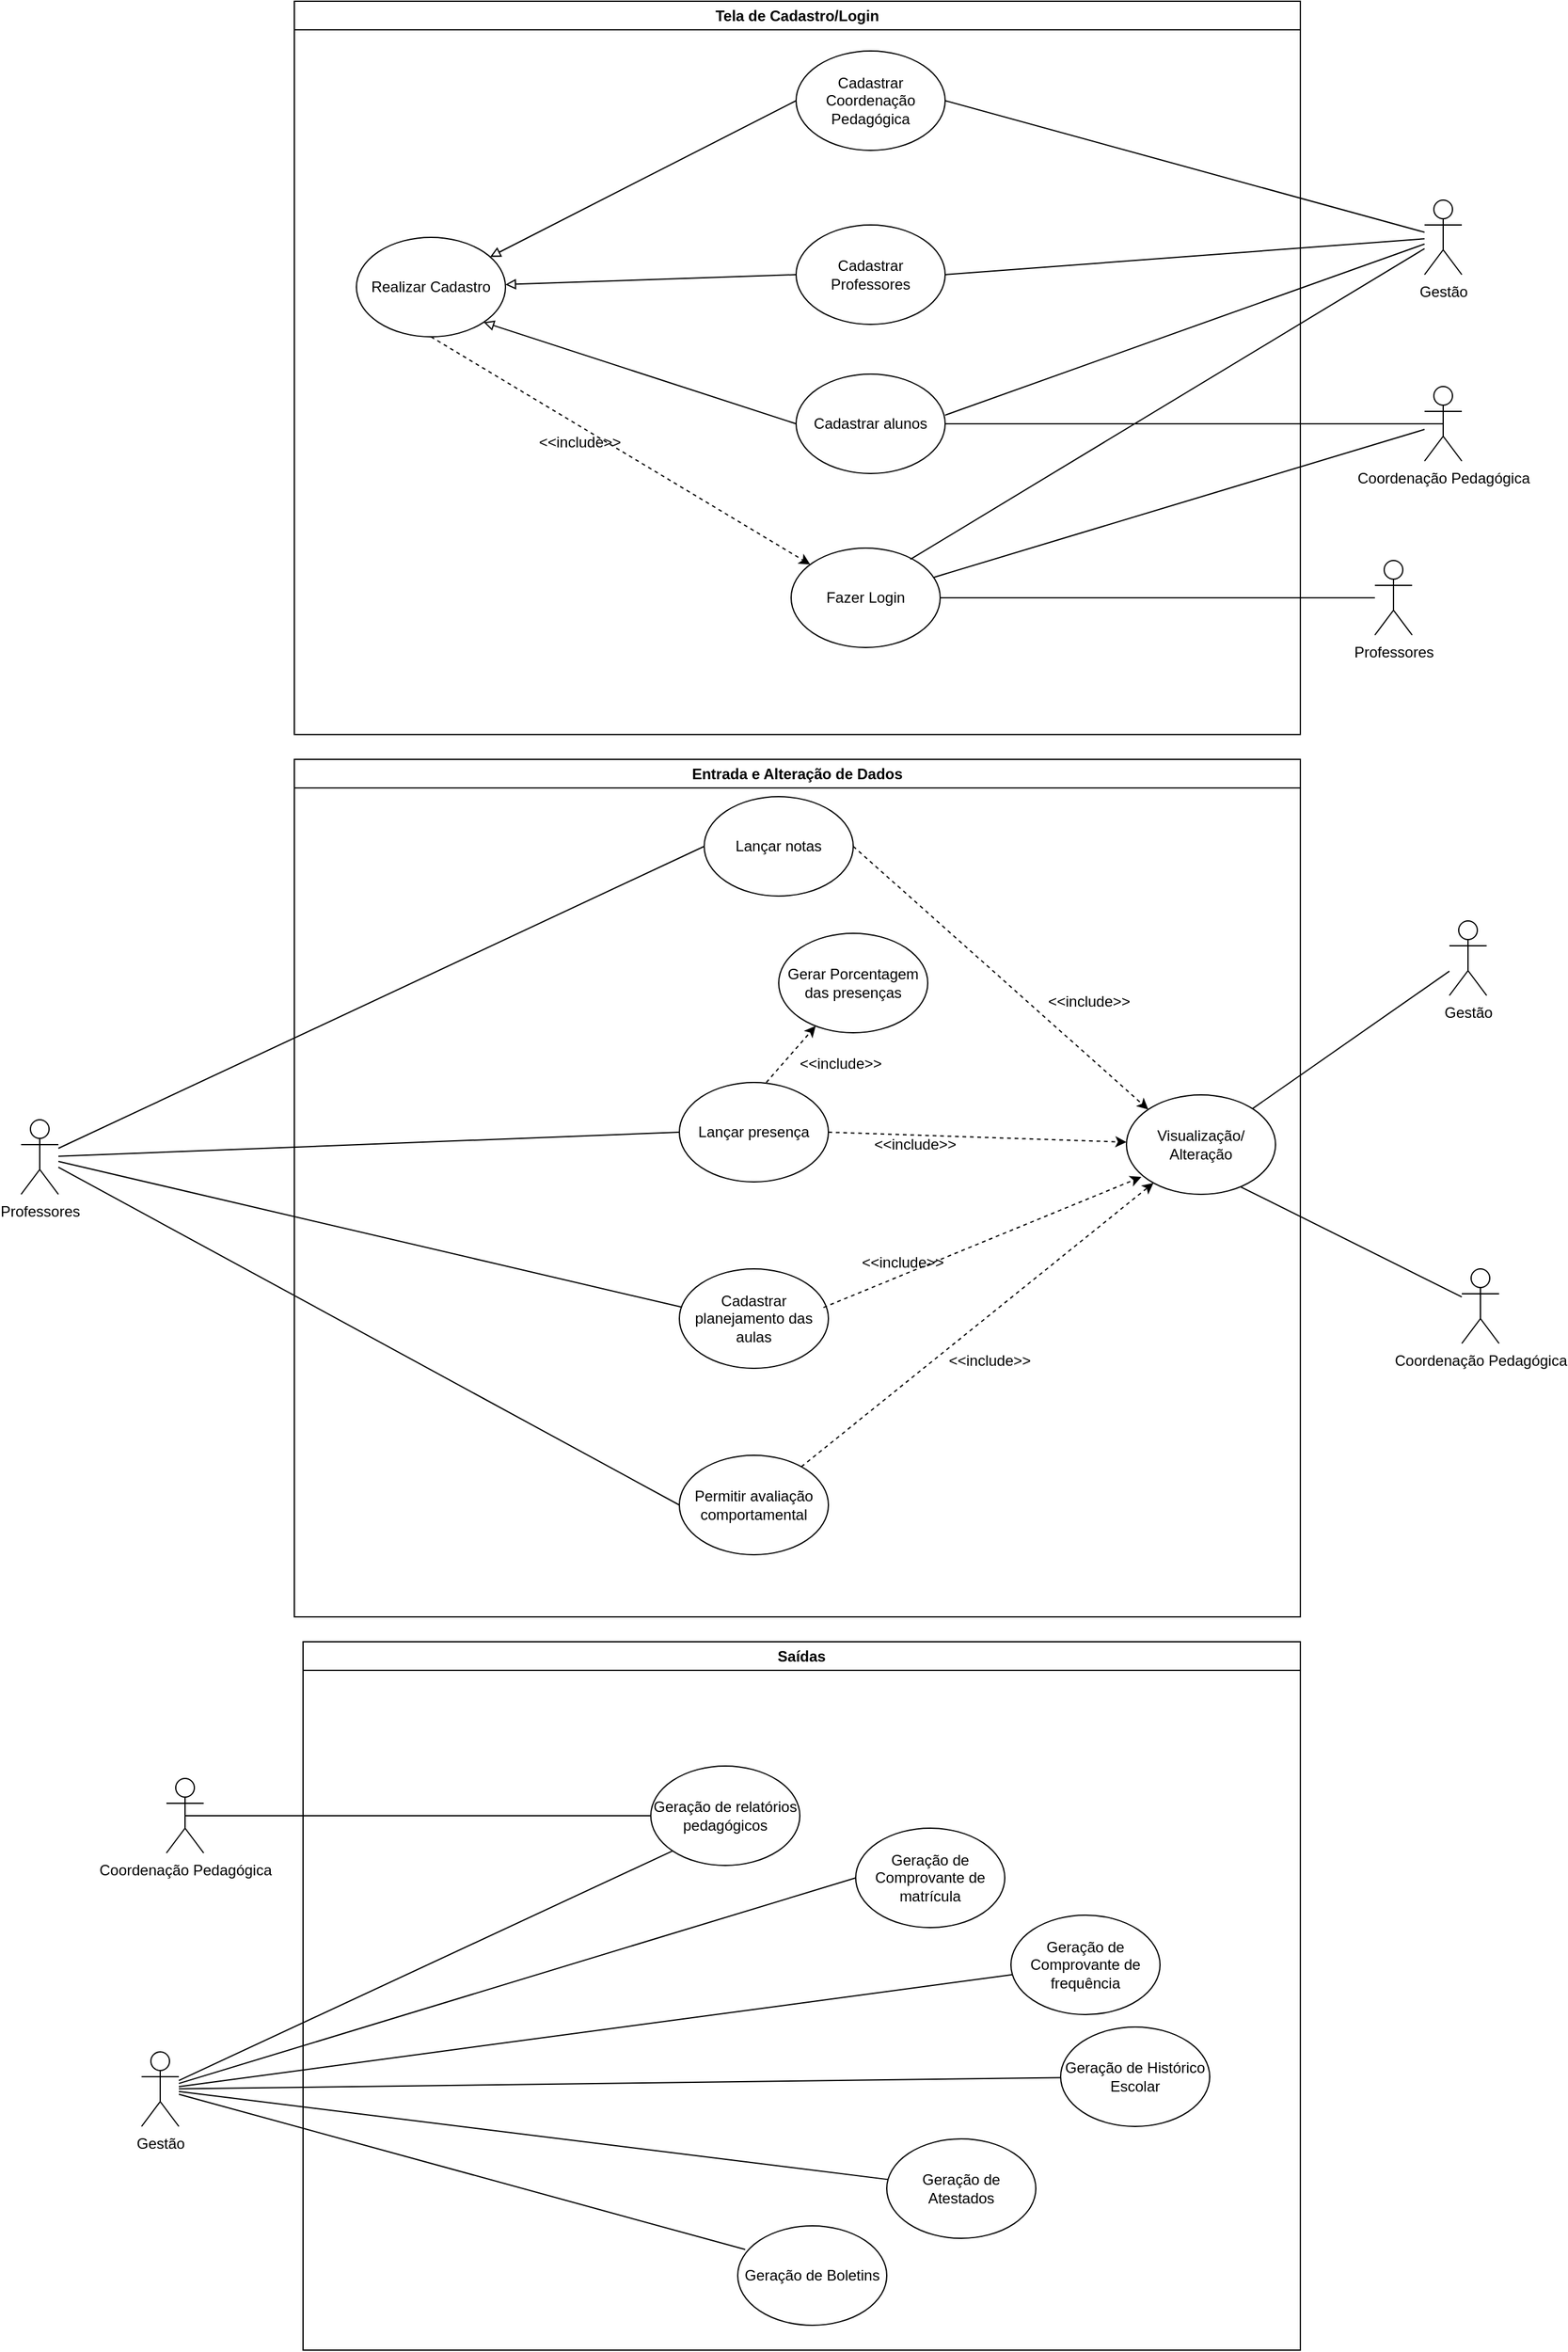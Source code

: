 <mxfile version="25.0.3">
  <diagram name="Página-1" id="KC2Xox01g_nCDVp2KsiE">
    <mxGraphModel dx="2261" dy="796" grid="1" gridSize="10" guides="1" tooltips="1" connect="1" arrows="1" fold="1" page="1" pageScale="1" pageWidth="827" pageHeight="1169" math="0" shadow="0">
      <root>
        <mxCell id="0" />
        <mxCell id="1" parent="0" />
        <object label="Gestão&lt;div&gt;&lt;br&gt;&lt;/div&gt;" Gestão="" id="ygCfUyPYdDu7kBLtxyM9-1">
          <mxCell style="shape=umlActor;verticalLabelPosition=bottom;verticalAlign=top;html=1;outlineConnect=0;" parent="1" vertex="1">
            <mxGeometry x="920" y="220" width="30" height="60" as="geometry" />
          </mxCell>
        </object>
        <mxCell id="ygCfUyPYdDu7kBLtxyM9-2" value="Coordenação Pedagógica&lt;div&gt;&lt;br&gt;&lt;/div&gt;" style="shape=umlActor;verticalLabelPosition=bottom;verticalAlign=top;html=1;outlineConnect=0;" parent="1" vertex="1">
          <mxGeometry x="920" y="370" width="30" height="60" as="geometry" />
        </mxCell>
        <mxCell id="ygCfUyPYdDu7kBLtxyM9-6" value="Professores&lt;div&gt;&lt;br&gt;&lt;/div&gt;" style="shape=umlActor;verticalLabelPosition=bottom;verticalAlign=top;html=1;outlineConnect=0;" parent="1" vertex="1">
          <mxGeometry x="880" y="510" width="30" height="60" as="geometry" />
        </mxCell>
        <mxCell id="ygCfUyPYdDu7kBLtxyM9-8" value="Realizar Cadastro" style="ellipse;whiteSpace=wrap;html=1;" parent="1" vertex="1">
          <mxGeometry x="60" y="250" width="120" height="80" as="geometry" />
        </mxCell>
        <mxCell id="ygCfUyPYdDu7kBLtxyM9-9" value="" style="endArrow=none;html=1;rounded=0;entryX=1;entryY=0.5;entryDx=0;entryDy=0;" parent="1" source="ygCfUyPYdDu7kBLtxyM9-1" target="ygCfUyPYdDu7kBLtxyM9-12" edge="1">
          <mxGeometry width="50" height="50" relative="1" as="geometry">
            <mxPoint x="740" y="280" as="sourcePoint" />
            <mxPoint x="537" y="277" as="targetPoint" />
          </mxGeometry>
        </mxCell>
        <mxCell id="ygCfUyPYdDu7kBLtxyM9-11" value="Cadastrar Coordenação Pedagógica" style="ellipse;whiteSpace=wrap;html=1;" parent="1" vertex="1">
          <mxGeometry x="414" y="100" width="120" height="80" as="geometry" />
        </mxCell>
        <mxCell id="ygCfUyPYdDu7kBLtxyM9-12" value="Cadastrar Professores" style="ellipse;whiteSpace=wrap;html=1;" parent="1" vertex="1">
          <mxGeometry x="414" y="240" width="120" height="80" as="geometry" />
        </mxCell>
        <mxCell id="ygCfUyPYdDu7kBLtxyM9-20" value="Cadastrar alunos" style="ellipse;whiteSpace=wrap;html=1;" parent="1" vertex="1">
          <mxGeometry x="414" y="360" width="120" height="80" as="geometry" />
        </mxCell>
        <mxCell id="ygCfUyPYdDu7kBLtxyM9-23" value="" style="endArrow=none;html=1;rounded=0;exitX=0.5;exitY=0.5;exitDx=0;exitDy=0;exitPerimeter=0;" parent="1" source="ygCfUyPYdDu7kBLtxyM9-2" target="ygCfUyPYdDu7kBLtxyM9-20" edge="1">
          <mxGeometry width="50" height="50" relative="1" as="geometry">
            <mxPoint x="380" y="410" as="sourcePoint" />
            <mxPoint x="430" y="360" as="targetPoint" />
          </mxGeometry>
        </mxCell>
        <mxCell id="ygCfUyPYdDu7kBLtxyM9-25" value="" style="endArrow=none;html=1;rounded=0;entryX=1;entryY=0.5;entryDx=0;entryDy=0;" parent="1" source="ygCfUyPYdDu7kBLtxyM9-1" target="ygCfUyPYdDu7kBLtxyM9-11" edge="1">
          <mxGeometry width="50" height="50" relative="1" as="geometry">
            <mxPoint x="755" y="290" as="sourcePoint" />
            <mxPoint x="539" y="292" as="targetPoint" />
          </mxGeometry>
        </mxCell>
        <mxCell id="ygCfUyPYdDu7kBLtxyM9-26" value="" style="endArrow=none;html=1;rounded=0;entryX=1;entryY=0.413;entryDx=0;entryDy=0;entryPerimeter=0;" parent="1" source="ygCfUyPYdDu7kBLtxyM9-1" target="ygCfUyPYdDu7kBLtxyM9-20" edge="1">
          <mxGeometry width="50" height="50" relative="1" as="geometry">
            <mxPoint x="765" y="300" as="sourcePoint" />
            <mxPoint x="540" y="390" as="targetPoint" />
          </mxGeometry>
        </mxCell>
        <mxCell id="8CnHaacw9cPqMOTFFpZU-2" value="Fazer Login" style="ellipse;whiteSpace=wrap;html=1;" parent="1" vertex="1">
          <mxGeometry x="410" y="500" width="120" height="80" as="geometry" />
        </mxCell>
        <mxCell id="8CnHaacw9cPqMOTFFpZU-5" value="" style="endArrow=classic;html=1;rounded=0;dashed=1;exitX=0.5;exitY=1;exitDx=0;exitDy=0;" parent="1" source="ygCfUyPYdDu7kBLtxyM9-8" target="8CnHaacw9cPqMOTFFpZU-2" edge="1">
          <mxGeometry width="50" height="50" relative="1" as="geometry">
            <mxPoint x="494" y="545" as="sourcePoint" />
            <mxPoint x="80" y="360" as="targetPoint" />
          </mxGeometry>
        </mxCell>
        <mxCell id="8CnHaacw9cPqMOTFFpZU-6" value="&amp;lt;&amp;lt;include&amp;gt;&amp;gt;" style="text;html=1;align=center;verticalAlign=middle;whiteSpace=wrap;rounded=0;" parent="1" vertex="1">
          <mxGeometry x="210" y="400" width="60" height="30" as="geometry" />
        </mxCell>
        <mxCell id="8CnHaacw9cPqMOTFFpZU-10" value="" style="endArrow=none;html=1;rounded=0;" parent="1" source="ygCfUyPYdDu7kBLtxyM9-6" target="8CnHaacw9cPqMOTFFpZU-2" edge="1">
          <mxGeometry width="50" height="50" relative="1" as="geometry">
            <mxPoint x="390" y="530" as="sourcePoint" />
            <mxPoint x="490" y="700" as="targetPoint" />
          </mxGeometry>
        </mxCell>
        <mxCell id="8CnHaacw9cPqMOTFFpZU-12" value="" style="endArrow=none;html=1;rounded=0;" parent="1" source="8CnHaacw9cPqMOTFFpZU-2" target="ygCfUyPYdDu7kBLtxyM9-2" edge="1">
          <mxGeometry width="50" height="50" relative="1" as="geometry">
            <mxPoint x="390" y="430" as="sourcePoint" />
            <mxPoint x="440" y="380" as="targetPoint" />
          </mxGeometry>
        </mxCell>
        <mxCell id="8CnHaacw9cPqMOTFFpZU-13" value="" style="endArrow=none;html=1;rounded=0;entryX=0.8;entryY=0.113;entryDx=0;entryDy=0;entryPerimeter=0;" parent="1" source="ygCfUyPYdDu7kBLtxyM9-1" target="8CnHaacw9cPqMOTFFpZU-2" edge="1">
          <mxGeometry width="50" height="50" relative="1" as="geometry">
            <mxPoint x="270" y="500" as="sourcePoint" />
            <mxPoint x="330" y="570" as="targetPoint" />
          </mxGeometry>
        </mxCell>
        <mxCell id="8CnHaacw9cPqMOTFFpZU-14" value="Tela de Cadastro/Login" style="swimlane;whiteSpace=wrap;html=1;" parent="1" vertex="1">
          <mxGeometry x="10" y="60" width="810" height="590" as="geometry" />
        </mxCell>
        <mxCell id="8CnHaacw9cPqMOTFFpZU-16" value="Professores&lt;div&gt;&lt;br&gt;&lt;/div&gt;" style="shape=umlActor;verticalLabelPosition=bottom;verticalAlign=top;html=1;outlineConnect=0;" parent="1" vertex="1">
          <mxGeometry x="-210" y="960" width="30" height="60" as="geometry" />
        </mxCell>
        <mxCell id="8CnHaacw9cPqMOTFFpZU-21" value="" style="endArrow=none;html=1;rounded=0;entryX=0;entryY=0.5;entryDx=0;entryDy=0;" parent="1" source="8CnHaacw9cPqMOTFFpZU-16" target="8CnHaacw9cPqMOTFFpZU-18" edge="1">
          <mxGeometry width="50" height="50" relative="1" as="geometry">
            <mxPoint x="315" y="960" as="sourcePoint" />
            <mxPoint x="365" y="910" as="targetPoint" />
          </mxGeometry>
        </mxCell>
        <mxCell id="8CnHaacw9cPqMOTFFpZU-22" value="" style="endArrow=none;html=1;rounded=0;entryX=0;entryY=0.5;entryDx=0;entryDy=0;" parent="1" source="8CnHaacw9cPqMOTFFpZU-16" target="8CnHaacw9cPqMOTFFpZU-17" edge="1">
          <mxGeometry width="50" height="50" relative="1" as="geometry">
            <mxPoint x="70" y="893" as="sourcePoint" />
            <mxPoint x="325" y="780" as="targetPoint" />
          </mxGeometry>
        </mxCell>
        <mxCell id="8CnHaacw9cPqMOTFFpZU-24" value="" style="endArrow=none;html=1;rounded=0;entryX=0.025;entryY=0.388;entryDx=0;entryDy=0;entryPerimeter=0;" parent="1" source="8CnHaacw9cPqMOTFFpZU-16" target="8CnHaacw9cPqMOTFFpZU-19" edge="1">
          <mxGeometry width="50" height="50" relative="1" as="geometry">
            <mxPoint x="70" y="899" as="sourcePoint" />
            <mxPoint x="325" y="880" as="targetPoint" />
          </mxGeometry>
        </mxCell>
        <mxCell id="8CnHaacw9cPqMOTFFpZU-25" value="" style="endArrow=none;html=1;rounded=0;entryX=0;entryY=0.5;entryDx=0;entryDy=0;" parent="1" source="8CnHaacw9cPqMOTFFpZU-16" target="8CnHaacw9cPqMOTFFpZU-23" edge="1">
          <mxGeometry width="50" height="50" relative="1" as="geometry">
            <mxPoint x="80" y="909" as="sourcePoint" />
            <mxPoint x="335" y="890" as="targetPoint" />
          </mxGeometry>
        </mxCell>
        <mxCell id="8CnHaacw9cPqMOTFFpZU-35" value="Coordenação Pedagógica&lt;div&gt;&lt;br&gt;&lt;/div&gt;" style="shape=umlActor;verticalLabelPosition=bottom;verticalAlign=top;html=1;outlineConnect=0;" parent="1" vertex="1">
          <mxGeometry x="950" y="1080" width="30" height="60" as="geometry" />
        </mxCell>
        <object label="Gestão&lt;div&gt;&lt;br&gt;&lt;/div&gt;" Gestão="" id="8CnHaacw9cPqMOTFFpZU-36">
          <mxCell style="shape=umlActor;verticalLabelPosition=bottom;verticalAlign=top;html=1;outlineConnect=0;" parent="1" vertex="1">
            <mxGeometry x="940" y="800" width="30" height="60" as="geometry" />
          </mxCell>
        </object>
        <mxCell id="8CnHaacw9cPqMOTFFpZU-37" value="" style="endArrow=none;html=1;rounded=0;" parent="1" source="8CnHaacw9cPqMOTFFpZU-30" target="8CnHaacw9cPqMOTFFpZU-36" edge="1">
          <mxGeometry width="50" height="50" relative="1" as="geometry">
            <mxPoint x="390" y="880" as="sourcePoint" />
            <mxPoint x="440" y="830" as="targetPoint" />
          </mxGeometry>
        </mxCell>
        <mxCell id="8CnHaacw9cPqMOTFFpZU-38" value="" style="endArrow=none;html=1;rounded=0;exitX=0.75;exitY=0.913;exitDx=0;exitDy=0;exitPerimeter=0;" parent="1" source="8CnHaacw9cPqMOTFFpZU-30" target="8CnHaacw9cPqMOTFFpZU-35" edge="1">
          <mxGeometry width="50" height="50" relative="1" as="geometry">
            <mxPoint x="720" y="940" as="sourcePoint" />
            <mxPoint x="770" y="890" as="targetPoint" />
          </mxGeometry>
        </mxCell>
        <mxCell id="8CnHaacw9cPqMOTFFpZU-44" value="Entrada e Alteração de Dados" style="swimlane;whiteSpace=wrap;html=1;" parent="1" vertex="1">
          <mxGeometry x="10" y="670" width="810" height="690" as="geometry" />
        </mxCell>
        <mxCell id="8CnHaacw9cPqMOTFFpZU-45" value="&amp;lt;&amp;lt;include&amp;gt;&amp;gt;" style="text;html=1;align=center;verticalAlign=middle;whiteSpace=wrap;rounded=0;" parent="8CnHaacw9cPqMOTFFpZU-44" vertex="1">
          <mxGeometry x="610" y="180" width="60" height="30" as="geometry" />
        </mxCell>
        <mxCell id="8CnHaacw9cPqMOTFFpZU-46" value="&amp;lt;&amp;lt;include&amp;gt;&amp;gt;" style="text;html=1;align=center;verticalAlign=middle;whiteSpace=wrap;rounded=0;" parent="8CnHaacw9cPqMOTFFpZU-44" vertex="1">
          <mxGeometry x="470" y="295" width="60" height="30" as="geometry" />
        </mxCell>
        <mxCell id="8CnHaacw9cPqMOTFFpZU-54" value="&amp;lt;&amp;lt;include&amp;gt;&amp;gt;" style="text;html=1;align=center;verticalAlign=middle;whiteSpace=wrap;rounded=0;" parent="8CnHaacw9cPqMOTFFpZU-44" vertex="1">
          <mxGeometry x="460" y="390" width="60" height="30" as="geometry" />
        </mxCell>
        <mxCell id="8CnHaacw9cPqMOTFFpZU-55" value="&amp;lt;&amp;lt;include&amp;gt;&amp;gt;" style="text;html=1;align=center;verticalAlign=middle;whiteSpace=wrap;rounded=0;" parent="8CnHaacw9cPqMOTFFpZU-44" vertex="1">
          <mxGeometry x="530" y="469" width="60" height="30" as="geometry" />
        </mxCell>
        <mxCell id="8CnHaacw9cPqMOTFFpZU-23" value="Permitir avaliação comportamental" style="ellipse;whiteSpace=wrap;html=1;" parent="8CnHaacw9cPqMOTFFpZU-44" vertex="1">
          <mxGeometry x="310" y="560" width="120" height="80" as="geometry" />
        </mxCell>
        <mxCell id="8CnHaacw9cPqMOTFFpZU-30" value="Visualização/&lt;div&gt;Alteração&lt;/div&gt;" style="ellipse;whiteSpace=wrap;html=1;" parent="8CnHaacw9cPqMOTFFpZU-44" vertex="1">
          <mxGeometry x="670" y="270" width="120" height="80" as="geometry" />
        </mxCell>
        <mxCell id="8CnHaacw9cPqMOTFFpZU-42" value="" style="endArrow=classic;html=1;rounded=0;dashed=1;" parent="8CnHaacw9cPqMOTFFpZU-44" source="8CnHaacw9cPqMOTFFpZU-23" target="8CnHaacw9cPqMOTFFpZU-30" edge="1">
          <mxGeometry width="50" height="50" relative="1" as="geometry">
            <mxPoint x="580" y="250" as="sourcePoint" />
            <mxPoint x="452" y="144" as="targetPoint" />
          </mxGeometry>
        </mxCell>
        <mxCell id="8CnHaacw9cPqMOTFFpZU-19" value="Cadastrar planejamento das aulas" style="ellipse;whiteSpace=wrap;html=1;" parent="8CnHaacw9cPqMOTFFpZU-44" vertex="1">
          <mxGeometry x="310" y="410" width="120" height="80" as="geometry" />
        </mxCell>
        <mxCell id="8CnHaacw9cPqMOTFFpZU-41" value="" style="endArrow=classic;html=1;rounded=0;dashed=1;entryX=0.1;entryY=0.825;entryDx=0;entryDy=0;entryPerimeter=0;exitX=0.967;exitY=0.388;exitDx=0;exitDy=0;exitPerimeter=0;" parent="8CnHaacw9cPqMOTFFpZU-44" source="8CnHaacw9cPqMOTFFpZU-19" target="8CnHaacw9cPqMOTFFpZU-30" edge="1">
          <mxGeometry width="50" height="50" relative="1" as="geometry">
            <mxPoint x="570" y="190" as="sourcePoint" />
            <mxPoint x="442" y="134" as="targetPoint" />
          </mxGeometry>
        </mxCell>
        <mxCell id="8CnHaacw9cPqMOTFFpZU-17" value="Lançar presença" style="ellipse;whiteSpace=wrap;html=1;" parent="8CnHaacw9cPqMOTFFpZU-44" vertex="1">
          <mxGeometry x="310" y="260" width="120" height="80" as="geometry" />
        </mxCell>
        <mxCell id="8CnHaacw9cPqMOTFFpZU-40" value="" style="endArrow=classic;html=1;rounded=0;dashed=1;exitX=1;exitY=0.5;exitDx=0;exitDy=0;" parent="8CnHaacw9cPqMOTFFpZU-44" source="8CnHaacw9cPqMOTFFpZU-17" target="8CnHaacw9cPqMOTFFpZU-30" edge="1">
          <mxGeometry width="50" height="50" relative="1" as="geometry">
            <mxPoint x="595" y="150" as="sourcePoint" />
            <mxPoint x="490" y="150" as="targetPoint" />
          </mxGeometry>
        </mxCell>
        <mxCell id="8CnHaacw9cPqMOTFFpZU-18" value="Lançar notas" style="ellipse;whiteSpace=wrap;html=1;" parent="8CnHaacw9cPqMOTFFpZU-44" vertex="1">
          <mxGeometry x="330" y="30" width="120" height="80" as="geometry" />
        </mxCell>
        <mxCell id="8CnHaacw9cPqMOTFFpZU-39" value="" style="endArrow=classic;html=1;rounded=0;dashed=1;exitX=1;exitY=0.5;exitDx=0;exitDy=0;entryX=0;entryY=0;entryDx=0;entryDy=0;" parent="8CnHaacw9cPqMOTFFpZU-44" source="8CnHaacw9cPqMOTFFpZU-18" target="8CnHaacw9cPqMOTFFpZU-30" edge="1">
          <mxGeometry width="50" height="50" relative="1" as="geometry">
            <mxPoint x="455" y="30" as="sourcePoint" />
            <mxPoint x="693" y="278" as="targetPoint" />
          </mxGeometry>
        </mxCell>
        <mxCell id="8CnHaacw9cPqMOTFFpZU-78" value="Gerar Porcentagem das presenças" style="ellipse;whiteSpace=wrap;html=1;" parent="8CnHaacw9cPqMOTFFpZU-44" vertex="1">
          <mxGeometry x="390" y="140" width="120" height="80" as="geometry" />
        </mxCell>
        <mxCell id="8CnHaacw9cPqMOTFFpZU-79" value="" style="endArrow=classic;html=1;rounded=0;dashed=1;" parent="8CnHaacw9cPqMOTFFpZU-44" target="8CnHaacw9cPqMOTFFpZU-78" edge="1">
          <mxGeometry width="50" height="50" relative="1" as="geometry">
            <mxPoint x="380" y="260" as="sourcePoint" />
            <mxPoint x="750" y="280" as="targetPoint" />
          </mxGeometry>
        </mxCell>
        <mxCell id="8CnHaacw9cPqMOTFFpZU-80" value="&amp;lt;&amp;lt;include&amp;gt;&amp;gt;" style="text;html=1;align=center;verticalAlign=middle;whiteSpace=wrap;rounded=0;" parent="8CnHaacw9cPqMOTFFpZU-44" vertex="1">
          <mxGeometry x="410" y="230" width="60" height="30" as="geometry" />
        </mxCell>
        <object label="Gestão&lt;div&gt;&lt;br&gt;&lt;/div&gt;" Gestão="" id="8CnHaacw9cPqMOTFFpZU-56">
          <mxCell style="shape=umlActor;verticalLabelPosition=bottom;verticalAlign=top;html=1;outlineConnect=0;" parent="1" vertex="1">
            <mxGeometry x="-113" y="1710" width="30" height="60" as="geometry" />
          </mxCell>
        </object>
        <mxCell id="8CnHaacw9cPqMOTFFpZU-57" value="Geração de relatórios pedagógicos" style="ellipse;whiteSpace=wrap;html=1;" parent="1" vertex="1">
          <mxGeometry x="297" y="1480" width="120" height="80" as="geometry" />
        </mxCell>
        <mxCell id="8CnHaacw9cPqMOTFFpZU-58" value="" style="endArrow=none;html=1;rounded=0;entryX=0;entryY=1;entryDx=0;entryDy=0;" parent="1" source="8CnHaacw9cPqMOTFFpZU-56" target="8CnHaacw9cPqMOTFFpZU-57" edge="1">
          <mxGeometry width="50" height="50" relative="1" as="geometry">
            <mxPoint x="417" y="1660" as="sourcePoint" />
            <mxPoint x="467" y="1610" as="targetPoint" />
          </mxGeometry>
        </mxCell>
        <mxCell id="8CnHaacw9cPqMOTFFpZU-59" value="Geração de Comprovante de matrícula" style="ellipse;whiteSpace=wrap;html=1;" parent="1" vertex="1">
          <mxGeometry x="462" y="1530" width="120" height="80" as="geometry" />
        </mxCell>
        <mxCell id="8CnHaacw9cPqMOTFFpZU-60" value="Geração de Comprovante de frequência" style="ellipse;whiteSpace=wrap;html=1;" parent="1" vertex="1">
          <mxGeometry x="587" y="1600" width="120" height="80" as="geometry" />
        </mxCell>
        <mxCell id="8CnHaacw9cPqMOTFFpZU-61" value="Geração de Histórico Escolar" style="ellipse;whiteSpace=wrap;html=1;" parent="1" vertex="1">
          <mxGeometry x="627" y="1690" width="120" height="80" as="geometry" />
        </mxCell>
        <mxCell id="8CnHaacw9cPqMOTFFpZU-63" style="edgeStyle=orthogonalEdgeStyle;rounded=0;orthogonalLoop=1;jettySize=auto;html=1;exitX=0.5;exitY=1;exitDx=0;exitDy=0;" parent="1" source="8CnHaacw9cPqMOTFFpZU-60" target="8CnHaacw9cPqMOTFFpZU-60" edge="1">
          <mxGeometry relative="1" as="geometry" />
        </mxCell>
        <mxCell id="8CnHaacw9cPqMOTFFpZU-64" value="Geração de Atestados" style="ellipse;whiteSpace=wrap;html=1;" parent="1" vertex="1">
          <mxGeometry x="487" y="1780" width="120" height="80" as="geometry" />
        </mxCell>
        <mxCell id="8CnHaacw9cPqMOTFFpZU-65" value="Geração de Boletins" style="ellipse;whiteSpace=wrap;html=1;" parent="1" vertex="1">
          <mxGeometry x="367" y="1850" width="120" height="80" as="geometry" />
        </mxCell>
        <mxCell id="8CnHaacw9cPqMOTFFpZU-67" value="" style="endArrow=none;html=1;rounded=0;entryX=0;entryY=0.5;entryDx=0;entryDy=0;" parent="1" source="8CnHaacw9cPqMOTFFpZU-56" target="8CnHaacw9cPqMOTFFpZU-59" edge="1">
          <mxGeometry width="50" height="50" relative="1" as="geometry">
            <mxPoint x="417" y="1660" as="sourcePoint" />
            <mxPoint x="467" y="1610" as="targetPoint" />
          </mxGeometry>
        </mxCell>
        <mxCell id="8CnHaacw9cPqMOTFFpZU-68" value="" style="endArrow=none;html=1;rounded=0;" parent="1" source="8CnHaacw9cPqMOTFFpZU-56" target="8CnHaacw9cPqMOTFFpZU-60" edge="1">
          <mxGeometry width="50" height="50" relative="1" as="geometry">
            <mxPoint x="417" y="1660" as="sourcePoint" />
            <mxPoint x="467" y="1610" as="targetPoint" />
          </mxGeometry>
        </mxCell>
        <mxCell id="8CnHaacw9cPqMOTFFpZU-69" value="" style="endArrow=none;html=1;rounded=0;" parent="1" source="8CnHaacw9cPqMOTFFpZU-56" target="8CnHaacw9cPqMOTFFpZU-61" edge="1">
          <mxGeometry width="50" height="50" relative="1" as="geometry">
            <mxPoint x="417" y="1660" as="sourcePoint" />
            <mxPoint x="467" y="1610" as="targetPoint" />
          </mxGeometry>
        </mxCell>
        <mxCell id="8CnHaacw9cPqMOTFFpZU-70" value="" style="endArrow=none;html=1;rounded=0;" parent="1" source="8CnHaacw9cPqMOTFFpZU-56" target="8CnHaacw9cPqMOTFFpZU-64" edge="1">
          <mxGeometry width="50" height="50" relative="1" as="geometry">
            <mxPoint x="417" y="1660" as="sourcePoint" />
            <mxPoint x="467" y="1610" as="targetPoint" />
          </mxGeometry>
        </mxCell>
        <mxCell id="8CnHaacw9cPqMOTFFpZU-71" value="" style="endArrow=none;html=1;rounded=0;entryX=0.05;entryY=0.238;entryDx=0;entryDy=0;entryPerimeter=0;" parent="1" source="8CnHaacw9cPqMOTFFpZU-56" target="8CnHaacw9cPqMOTFFpZU-65" edge="1">
          <mxGeometry width="50" height="50" relative="1" as="geometry">
            <mxPoint x="417" y="1660" as="sourcePoint" />
            <mxPoint x="467" y="1610" as="targetPoint" />
          </mxGeometry>
        </mxCell>
        <mxCell id="8CnHaacw9cPqMOTFFpZU-72" value="Saídas" style="swimlane;whiteSpace=wrap;html=1;" parent="1" vertex="1">
          <mxGeometry x="17" y="1380" width="803" height="570" as="geometry" />
        </mxCell>
        <mxCell id="8CnHaacw9cPqMOTFFpZU-74" value="" style="endArrow=none;html=1;rounded=0;exitX=0.5;exitY=0.5;exitDx=0;exitDy=0;exitPerimeter=0;entryX=0;entryY=0.5;entryDx=0;entryDy=0;" parent="1" source="8CnHaacw9cPqMOTFFpZU-73" edge="1" target="8CnHaacw9cPqMOTFFpZU-57">
          <mxGeometry width="50" height="50" relative="1" as="geometry">
            <mxPoint x="307" y="1440" as="sourcePoint" />
            <mxPoint x="290" y="1510" as="targetPoint" />
          </mxGeometry>
        </mxCell>
        <mxCell id="8CnHaacw9cPqMOTFFpZU-73" value="Coordenação Pedagógica&lt;div&gt;&lt;br&gt;&lt;/div&gt;" style="shape=umlActor;verticalLabelPosition=bottom;verticalAlign=top;html=1;outlineConnect=0;" parent="1" vertex="1">
          <mxGeometry x="-93" y="1490" width="30" height="60" as="geometry" />
        </mxCell>
        <mxCell id="8CnHaacw9cPqMOTFFpZU-77" value="" style="endArrow=none;html=1;rounded=0;entryX=0;entryY=0.5;entryDx=0;entryDy=0;endFill=0;startArrow=block;startFill=0;" parent="1" source="ygCfUyPYdDu7kBLtxyM9-8" target="ygCfUyPYdDu7kBLtxyM9-11" edge="1">
          <mxGeometry width="50" height="50" relative="1" as="geometry">
            <mxPoint x="424" y="290" as="sourcePoint" />
            <mxPoint x="187" y="292" as="targetPoint" />
          </mxGeometry>
        </mxCell>
        <mxCell id="ygCfUyPYdDu7kBLtxyM9-16" value="" style="endArrow=none;html=1;rounded=0;entryX=0;entryY=0.5;entryDx=0;entryDy=0;endFill=0;startArrow=block;startFill=0;" parent="1" source="ygCfUyPYdDu7kBLtxyM9-8" target="ygCfUyPYdDu7kBLtxyM9-12" edge="1">
          <mxGeometry width="50" height="50" relative="1" as="geometry">
            <mxPoint x="510" y="210" as="sourcePoint" />
            <mxPoint x="273" y="212" as="targetPoint" />
          </mxGeometry>
        </mxCell>
        <mxCell id="ygCfUyPYdDu7kBLtxyM9-21" value="" style="endArrow=block;html=1;rounded=0;exitX=0;exitY=0.5;exitDx=0;exitDy=0;endFill=0;entryX=1;entryY=1;entryDx=0;entryDy=0;" parent="1" source="ygCfUyPYdDu7kBLtxyM9-20" target="ygCfUyPYdDu7kBLtxyM9-8" edge="1">
          <mxGeometry width="50" height="50" relative="1" as="geometry">
            <mxPoint x="414" y="440.0" as="sourcePoint" />
            <mxPoint x="170.229" y="355.42" as="targetPoint" />
          </mxGeometry>
        </mxCell>
      </root>
    </mxGraphModel>
  </diagram>
</mxfile>
